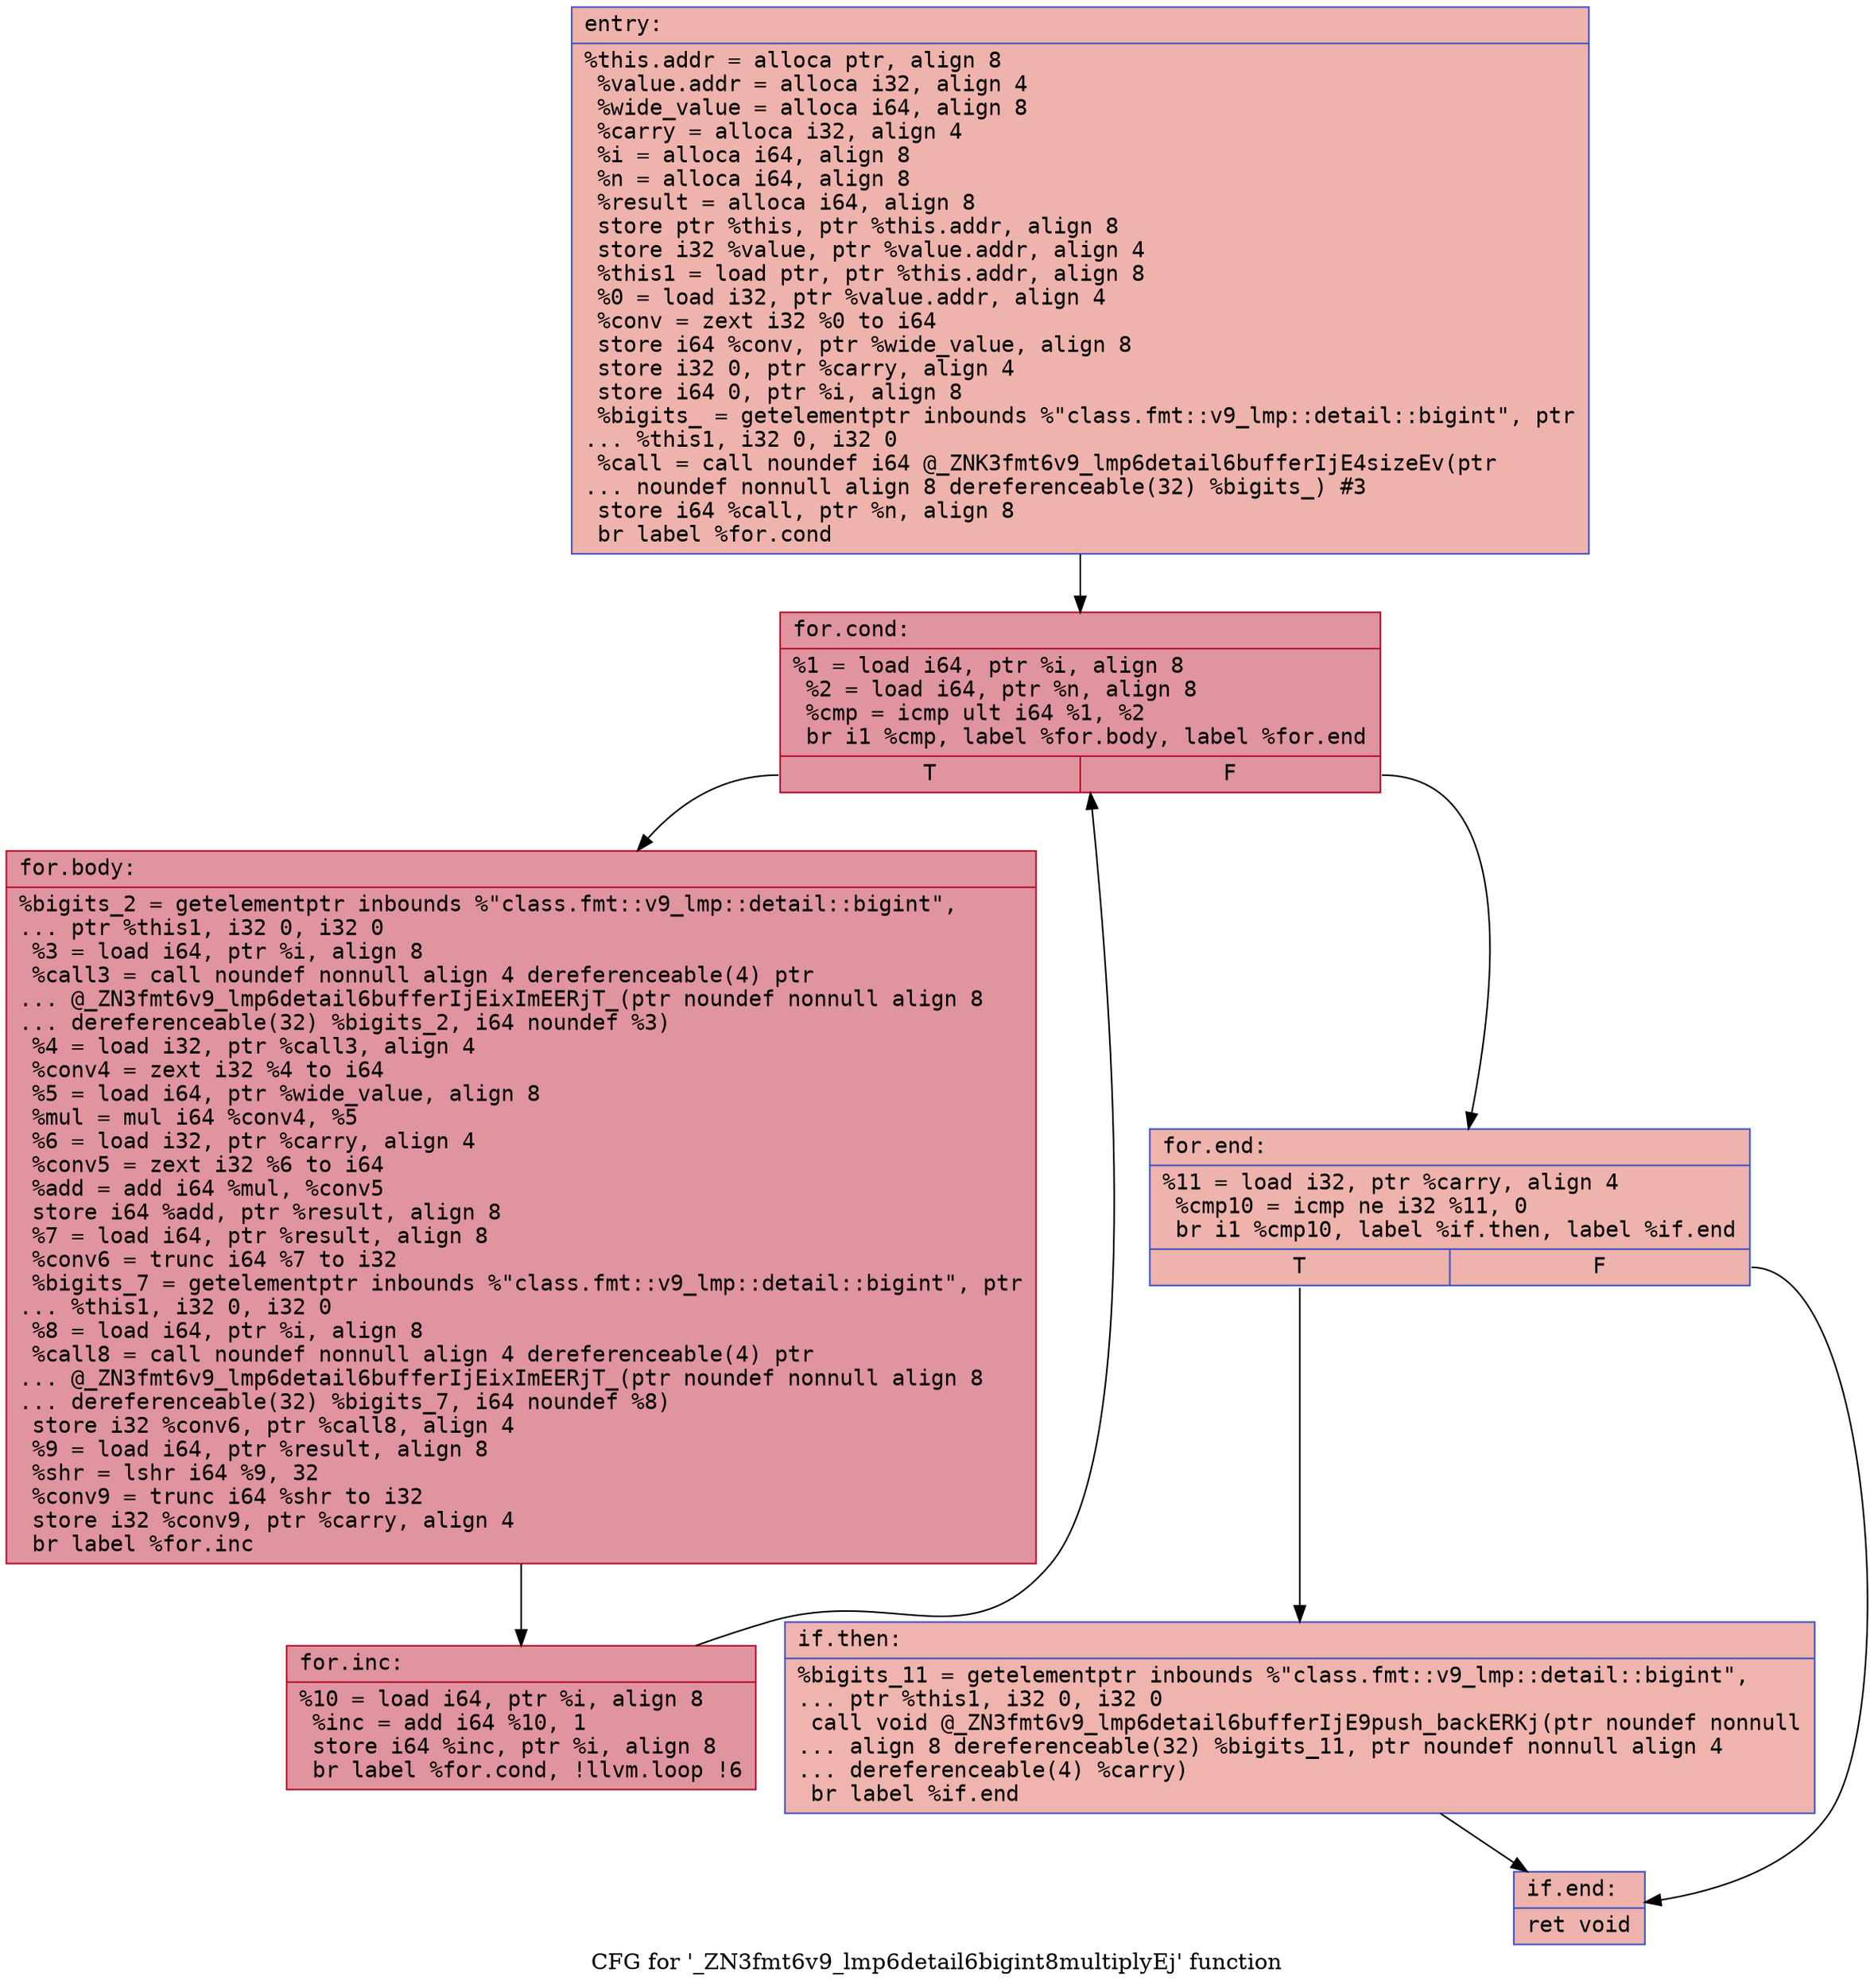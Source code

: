 digraph "CFG for '_ZN3fmt6v9_lmp6detail6bigint8multiplyEj' function" {
	label="CFG for '_ZN3fmt6v9_lmp6detail6bigint8multiplyEj' function";

	Node0x556bfec8fd70 [shape=record,color="#3d50c3ff", style=filled, fillcolor="#d6524470" fontname="Courier",label="{entry:\l|  %this.addr = alloca ptr, align 8\l  %value.addr = alloca i32, align 4\l  %wide_value = alloca i64, align 8\l  %carry = alloca i32, align 4\l  %i = alloca i64, align 8\l  %n = alloca i64, align 8\l  %result = alloca i64, align 8\l  store ptr %this, ptr %this.addr, align 8\l  store i32 %value, ptr %value.addr, align 4\l  %this1 = load ptr, ptr %this.addr, align 8\l  %0 = load i32, ptr %value.addr, align 4\l  %conv = zext i32 %0 to i64\l  store i64 %conv, ptr %wide_value, align 8\l  store i32 0, ptr %carry, align 4\l  store i64 0, ptr %i, align 8\l  %bigits_ = getelementptr inbounds %\"class.fmt::v9_lmp::detail::bigint\", ptr\l... %this1, i32 0, i32 0\l  %call = call noundef i64 @_ZNK3fmt6v9_lmp6detail6bufferIjE4sizeEv(ptr\l... noundef nonnull align 8 dereferenceable(32) %bigits_) #3\l  store i64 %call, ptr %n, align 8\l  br label %for.cond\l}"];
	Node0x556bfec8fd70 -> Node0x556bfec90aa0[tooltip="entry -> for.cond\nProbability 100.00%" ];
	Node0x556bfec90aa0 [shape=record,color="#b70d28ff", style=filled, fillcolor="#b70d2870" fontname="Courier",label="{for.cond:\l|  %1 = load i64, ptr %i, align 8\l  %2 = load i64, ptr %n, align 8\l  %cmp = icmp ult i64 %1, %2\l  br i1 %cmp, label %for.body, label %for.end\l|{<s0>T|<s1>F}}"];
	Node0x556bfec90aa0:s0 -> Node0x556bfec90d10[tooltip="for.cond -> for.body\nProbability 96.88%" ];
	Node0x556bfec90aa0:s1 -> Node0x556bfec90d90[tooltip="for.cond -> for.end\nProbability 3.12%" ];
	Node0x556bfec90d10 [shape=record,color="#b70d28ff", style=filled, fillcolor="#b70d2870" fontname="Courier",label="{for.body:\l|  %bigits_2 = getelementptr inbounds %\"class.fmt::v9_lmp::detail::bigint\",\l... ptr %this1, i32 0, i32 0\l  %3 = load i64, ptr %i, align 8\l  %call3 = call noundef nonnull align 4 dereferenceable(4) ptr\l... @_ZN3fmt6v9_lmp6detail6bufferIjEixImEERjT_(ptr noundef nonnull align 8\l... dereferenceable(32) %bigits_2, i64 noundef %3)\l  %4 = load i32, ptr %call3, align 4\l  %conv4 = zext i32 %4 to i64\l  %5 = load i64, ptr %wide_value, align 8\l  %mul = mul i64 %conv4, %5\l  %6 = load i32, ptr %carry, align 4\l  %conv5 = zext i32 %6 to i64\l  %add = add i64 %mul, %conv5\l  store i64 %add, ptr %result, align 8\l  %7 = load i64, ptr %result, align 8\l  %conv6 = trunc i64 %7 to i32\l  %bigits_7 = getelementptr inbounds %\"class.fmt::v9_lmp::detail::bigint\", ptr\l... %this1, i32 0, i32 0\l  %8 = load i64, ptr %i, align 8\l  %call8 = call noundef nonnull align 4 dereferenceable(4) ptr\l... @_ZN3fmt6v9_lmp6detail6bufferIjEixImEERjT_(ptr noundef nonnull align 8\l... dereferenceable(32) %bigits_7, i64 noundef %8)\l  store i32 %conv6, ptr %call8, align 4\l  %9 = load i64, ptr %result, align 8\l  %shr = lshr i64 %9, 32\l  %conv9 = trunc i64 %shr to i32\l  store i32 %conv9, ptr %carry, align 4\l  br label %for.inc\l}"];
	Node0x556bfec90d10 -> Node0x556bfec91e50[tooltip="for.body -> for.inc\nProbability 100.00%" ];
	Node0x556bfec91e50 [shape=record,color="#b70d28ff", style=filled, fillcolor="#b70d2870" fontname="Courier",label="{for.inc:\l|  %10 = load i64, ptr %i, align 8\l  %inc = add i64 %10, 1\l  store i64 %inc, ptr %i, align 8\l  br label %for.cond, !llvm.loop !6\l}"];
	Node0x556bfec91e50 -> Node0x556bfec90aa0[tooltip="for.inc -> for.cond\nProbability 100.00%" ];
	Node0x556bfec90d90 [shape=record,color="#3d50c3ff", style=filled, fillcolor="#d6524470" fontname="Courier",label="{for.end:\l|  %11 = load i32, ptr %carry, align 4\l  %cmp10 = icmp ne i32 %11, 0\l  br i1 %cmp10, label %if.then, label %if.end\l|{<s0>T|<s1>F}}"];
	Node0x556bfec90d90:s0 -> Node0x556bfec92370[tooltip="for.end -> if.then\nProbability 62.50%" ];
	Node0x556bfec90d90:s1 -> Node0x556bfec923e0[tooltip="for.end -> if.end\nProbability 37.50%" ];
	Node0x556bfec92370 [shape=record,color="#3d50c3ff", style=filled, fillcolor="#d8564670" fontname="Courier",label="{if.then:\l|  %bigits_11 = getelementptr inbounds %\"class.fmt::v9_lmp::detail::bigint\",\l... ptr %this1, i32 0, i32 0\l  call void @_ZN3fmt6v9_lmp6detail6bufferIjE9push_backERKj(ptr noundef nonnull\l... align 8 dereferenceable(32) %bigits_11, ptr noundef nonnull align 4\l... dereferenceable(4) %carry)\l  br label %if.end\l}"];
	Node0x556bfec92370 -> Node0x556bfec923e0[tooltip="if.then -> if.end\nProbability 100.00%" ];
	Node0x556bfec923e0 [shape=record,color="#3d50c3ff", style=filled, fillcolor="#d6524470" fontname="Courier",label="{if.end:\l|  ret void\l}"];
}
